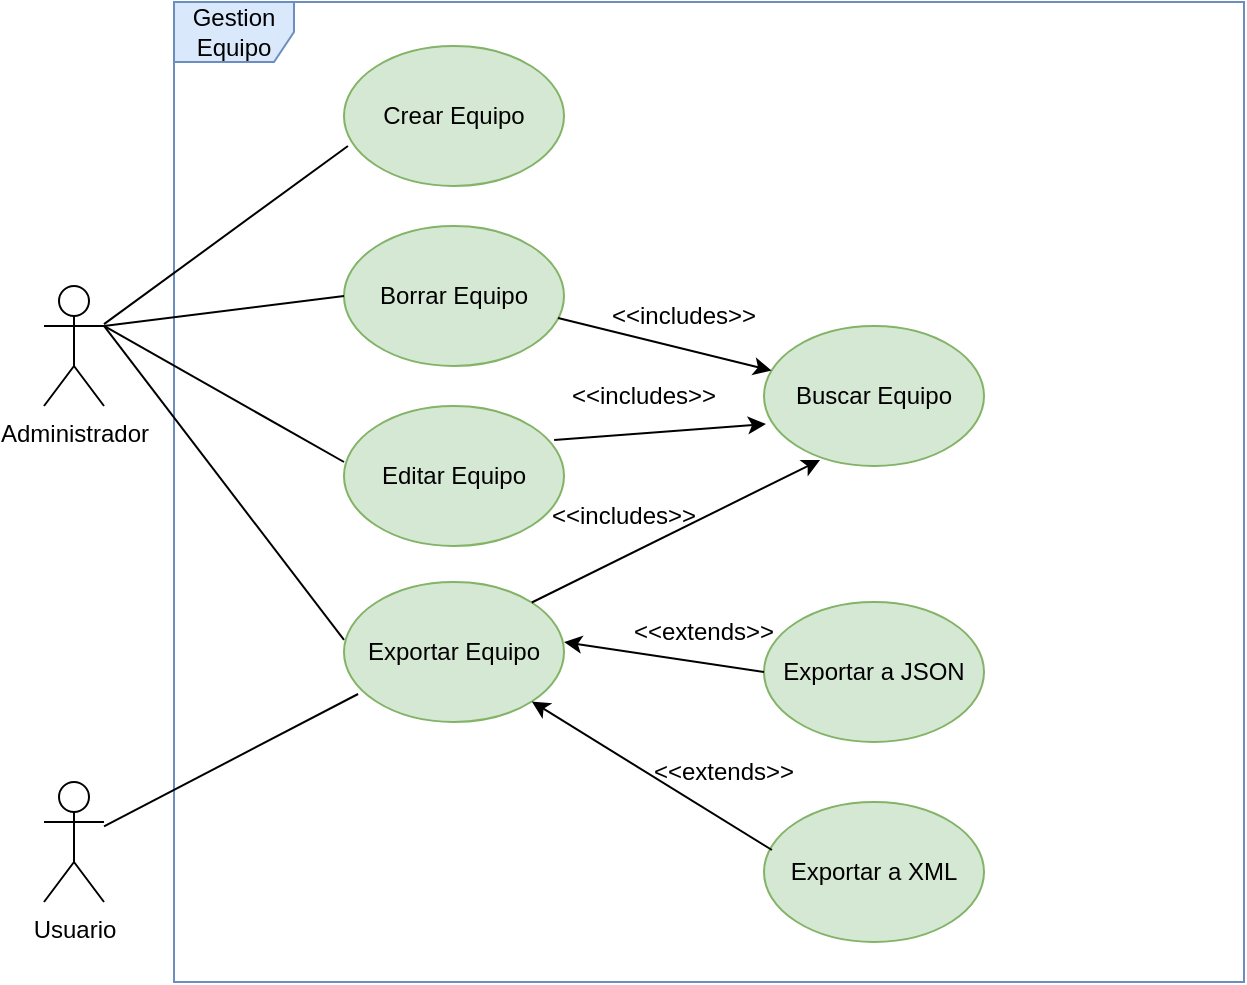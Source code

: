 <mxfile version="21.2.8" type="device">
  <diagram name="Page-1" id="4cxJuNA6jxFFfl-4qjEc">
    <mxGraphModel dx="1434" dy="837" grid="1" gridSize="10" guides="1" tooltips="1" connect="1" arrows="1" fold="1" page="1" pageScale="1" pageWidth="850" pageHeight="1100" math="0" shadow="0">
      <root>
        <mxCell id="0" />
        <mxCell id="1" parent="0" />
        <mxCell id="4L3qG8AeQFY43rI7TySw-1" value="Gestion Equipo" style="shape=umlFrame;whiteSpace=wrap;html=1;pointerEvents=0;fillColor=#dae8fc;strokeColor=#6c8ebf;" vertex="1" parent="1">
          <mxGeometry x="105" y="250" width="535" height="490" as="geometry" />
        </mxCell>
        <mxCell id="4L3qG8AeQFY43rI7TySw-2" value="Administrador" style="shape=umlActor;verticalLabelPosition=bottom;verticalAlign=top;html=1;" vertex="1" parent="1">
          <mxGeometry x="40" y="392" width="30" height="60" as="geometry" />
        </mxCell>
        <mxCell id="4L3qG8AeQFY43rI7TySw-3" value="Crear Equipo" style="ellipse;whiteSpace=wrap;html=1;fillColor=#d5e8d4;strokeColor=#82b366;" vertex="1" parent="1">
          <mxGeometry x="190" y="272" width="110" height="70" as="geometry" />
        </mxCell>
        <mxCell id="4L3qG8AeQFY43rI7TySw-4" value="Borrar Equipo" style="ellipse;whiteSpace=wrap;html=1;fillColor=#d5e8d4;strokeColor=#82b366;" vertex="1" parent="1">
          <mxGeometry x="190" y="362" width="110" height="70" as="geometry" />
        </mxCell>
        <mxCell id="4L3qG8AeQFY43rI7TySw-5" value="Editar Equipo" style="ellipse;whiteSpace=wrap;html=1;fillColor=#d5e8d4;strokeColor=#82b366;" vertex="1" parent="1">
          <mxGeometry x="190" y="452" width="110" height="70" as="geometry" />
        </mxCell>
        <mxCell id="4L3qG8AeQFY43rI7TySw-6" value="" style="endArrow=none;html=1;rounded=0;entryX=0.018;entryY=0.714;entryDx=0;entryDy=0;entryPerimeter=0;" edge="1" parent="1" source="4L3qG8AeQFY43rI7TySw-2" target="4L3qG8AeQFY43rI7TySw-3">
          <mxGeometry width="50" height="50" relative="1" as="geometry">
            <mxPoint x="60" y="362" as="sourcePoint" />
            <mxPoint x="110" y="312" as="targetPoint" />
          </mxGeometry>
        </mxCell>
        <mxCell id="4L3qG8AeQFY43rI7TySw-7" value="" style="endArrow=none;html=1;rounded=0;entryX=0;entryY=0.5;entryDx=0;entryDy=0;exitX=1;exitY=0.333;exitDx=0;exitDy=0;exitPerimeter=0;" edge="1" parent="1" source="4L3qG8AeQFY43rI7TySw-2" target="4L3qG8AeQFY43rI7TySw-4">
          <mxGeometry width="50" height="50" relative="1" as="geometry">
            <mxPoint x="80" y="420" as="sourcePoint" />
            <mxPoint x="202" y="322" as="targetPoint" />
          </mxGeometry>
        </mxCell>
        <mxCell id="4L3qG8AeQFY43rI7TySw-8" value="" style="endArrow=none;html=1;rounded=0;entryX=0;entryY=0.4;entryDx=0;entryDy=0;entryPerimeter=0;exitX=1;exitY=0.333;exitDx=0;exitDy=0;exitPerimeter=0;" edge="1" parent="1" source="4L3qG8AeQFY43rI7TySw-2" target="4L3qG8AeQFY43rI7TySw-5">
          <mxGeometry width="50" height="50" relative="1" as="geometry">
            <mxPoint x="120" y="512" as="sourcePoint" />
            <mxPoint x="170" y="462" as="targetPoint" />
          </mxGeometry>
        </mxCell>
        <mxCell id="4L3qG8AeQFY43rI7TySw-9" value="Buscar Equipo" style="ellipse;whiteSpace=wrap;html=1;fillColor=#d5e8d4;strokeColor=#82b366;" vertex="1" parent="1">
          <mxGeometry x="400" y="412" width="110" height="70" as="geometry" />
        </mxCell>
        <mxCell id="4L3qG8AeQFY43rI7TySw-10" value="" style="endArrow=classic;html=1;rounded=0;exitX=0.973;exitY=0.657;exitDx=0;exitDy=0;exitPerimeter=0;" edge="1" parent="1" source="4L3qG8AeQFY43rI7TySw-4" target="4L3qG8AeQFY43rI7TySw-9">
          <mxGeometry width="50" height="50" relative="1" as="geometry">
            <mxPoint x="280" y="402" as="sourcePoint" />
            <mxPoint x="330" y="352" as="targetPoint" />
          </mxGeometry>
        </mxCell>
        <mxCell id="4L3qG8AeQFY43rI7TySw-11" value="&amp;lt;&amp;lt;includes&amp;gt;&amp;gt;" style="text;html=1;strokeColor=none;fillColor=none;align=center;verticalAlign=middle;whiteSpace=wrap;rounded=0;" vertex="1" parent="1">
          <mxGeometry x="330" y="392" width="60" height="30" as="geometry" />
        </mxCell>
        <mxCell id="4L3qG8AeQFY43rI7TySw-12" value="" style="endArrow=classic;html=1;rounded=0;exitX=0.955;exitY=0.243;exitDx=0;exitDy=0;entryX=0.009;entryY=0.7;entryDx=0;entryDy=0;exitPerimeter=0;entryPerimeter=0;" edge="1" parent="1" source="4L3qG8AeQFY43rI7TySw-5" target="4L3qG8AeQFY43rI7TySw-9">
          <mxGeometry width="50" height="50" relative="1" as="geometry">
            <mxPoint x="307" y="471" as="sourcePoint" />
            <mxPoint x="414" y="497" as="targetPoint" />
          </mxGeometry>
        </mxCell>
        <mxCell id="4L3qG8AeQFY43rI7TySw-13" value="&amp;lt;&amp;lt;includes&amp;gt;&amp;gt;" style="text;html=1;strokeColor=none;fillColor=none;align=center;verticalAlign=middle;whiteSpace=wrap;rounded=0;" vertex="1" parent="1">
          <mxGeometry x="310" y="432" width="60" height="30" as="geometry" />
        </mxCell>
        <mxCell id="4L3qG8AeQFY43rI7TySw-14" value="Exportar Equipo" style="ellipse;whiteSpace=wrap;html=1;fillColor=#d5e8d4;strokeColor=#82b366;" vertex="1" parent="1">
          <mxGeometry x="190" y="540" width="110" height="70" as="geometry" />
        </mxCell>
        <mxCell id="4L3qG8AeQFY43rI7TySw-15" value="" style="endArrow=classic;html=1;rounded=0;exitX=1;exitY=0;exitDx=0;exitDy=0;entryX=0.255;entryY=0.957;entryDx=0;entryDy=0;entryPerimeter=0;" edge="1" parent="1" source="4L3qG8AeQFY43rI7TySw-14" target="4L3qG8AeQFY43rI7TySw-9">
          <mxGeometry width="50" height="50" relative="1" as="geometry">
            <mxPoint x="307" y="559" as="sourcePoint" />
            <mxPoint x="416" y="560" as="targetPoint" />
          </mxGeometry>
        </mxCell>
        <mxCell id="4L3qG8AeQFY43rI7TySw-16" value="&amp;lt;&amp;lt;includes&amp;gt;&amp;gt;" style="text;html=1;strokeColor=none;fillColor=none;align=center;verticalAlign=middle;whiteSpace=wrap;rounded=0;" vertex="1" parent="1">
          <mxGeometry x="300" y="492" width="60" height="30" as="geometry" />
        </mxCell>
        <mxCell id="4L3qG8AeQFY43rI7TySw-17" value="Usuario" style="shape=umlActor;verticalLabelPosition=bottom;verticalAlign=top;html=1;" vertex="1" parent="1">
          <mxGeometry x="40" y="640" width="30" height="60" as="geometry" />
        </mxCell>
        <mxCell id="4L3qG8AeQFY43rI7TySw-18" value="" style="endArrow=none;html=1;rounded=0;entryX=0.064;entryY=0.8;entryDx=0;entryDy=0;entryPerimeter=0;" edge="1" parent="1" source="4L3qG8AeQFY43rI7TySw-17" target="4L3qG8AeQFY43rI7TySw-14">
          <mxGeometry width="50" height="50" relative="1" as="geometry">
            <mxPoint x="90" y="700" as="sourcePoint" />
            <mxPoint x="140" y="650" as="targetPoint" />
          </mxGeometry>
        </mxCell>
        <mxCell id="4L3qG8AeQFY43rI7TySw-19" value="" style="endArrow=none;html=1;rounded=0;entryX=0;entryY=0.414;entryDx=0;entryDy=0;entryPerimeter=0;exitX=1;exitY=0.333;exitDx=0;exitDy=0;exitPerimeter=0;" edge="1" parent="1" source="4L3qG8AeQFY43rI7TySw-2" target="4L3qG8AeQFY43rI7TySw-14">
          <mxGeometry width="50" height="50" relative="1" as="geometry">
            <mxPoint x="110" y="570" as="sourcePoint" />
            <mxPoint x="160" y="520" as="targetPoint" />
          </mxGeometry>
        </mxCell>
        <mxCell id="4L3qG8AeQFY43rI7TySw-20" value="Exportar a XML" style="ellipse;whiteSpace=wrap;html=1;fillColor=#d5e8d4;strokeColor=#82b366;" vertex="1" parent="1">
          <mxGeometry x="400" y="650" width="110" height="70" as="geometry" />
        </mxCell>
        <mxCell id="4L3qG8AeQFY43rI7TySw-21" value="Exportar a JSON" style="ellipse;whiteSpace=wrap;html=1;fillColor=#d5e8d4;strokeColor=#82b366;" vertex="1" parent="1">
          <mxGeometry x="400" y="550" width="110" height="70" as="geometry" />
        </mxCell>
        <mxCell id="4L3qG8AeQFY43rI7TySw-22" value="" style="endArrow=classic;html=1;rounded=0;exitX=0;exitY=0.5;exitDx=0;exitDy=0;" edge="1" parent="1" source="4L3qG8AeQFY43rI7TySw-21">
          <mxGeometry width="50" height="50" relative="1" as="geometry">
            <mxPoint x="294" y="560" as="sourcePoint" />
            <mxPoint x="300" y="570" as="targetPoint" />
          </mxGeometry>
        </mxCell>
        <mxCell id="4L3qG8AeQFY43rI7TySw-23" value="" style="endArrow=classic;html=1;rounded=0;entryX=1;entryY=1;entryDx=0;entryDy=0;exitX=0.036;exitY=0.343;exitDx=0;exitDy=0;exitPerimeter=0;" edge="1" parent="1" source="4L3qG8AeQFY43rI7TySw-20" target="4L3qG8AeQFY43rI7TySw-14">
          <mxGeometry width="50" height="50" relative="1" as="geometry">
            <mxPoint x="320" y="720" as="sourcePoint" />
            <mxPoint x="370" y="670" as="targetPoint" />
          </mxGeometry>
        </mxCell>
        <mxCell id="4L3qG8AeQFY43rI7TySw-24" value="&amp;lt;&amp;lt;extends&amp;gt;&amp;gt;" style="text;html=1;strokeColor=none;fillColor=none;align=center;verticalAlign=middle;whiteSpace=wrap;rounded=0;" vertex="1" parent="1">
          <mxGeometry x="340" y="550" width="60" height="30" as="geometry" />
        </mxCell>
        <mxCell id="4L3qG8AeQFY43rI7TySw-25" value="&amp;lt;&amp;lt;extends&amp;gt;&amp;gt;" style="text;html=1;strokeColor=none;fillColor=none;align=center;verticalAlign=middle;whiteSpace=wrap;rounded=0;" vertex="1" parent="1">
          <mxGeometry x="350" y="620" width="60" height="30" as="geometry" />
        </mxCell>
      </root>
    </mxGraphModel>
  </diagram>
</mxfile>
